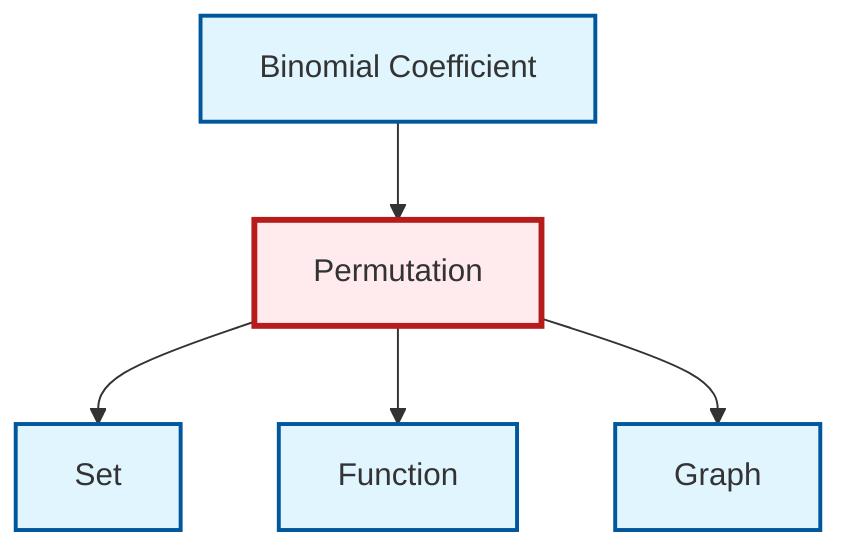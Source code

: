 graph TD
    classDef definition fill:#e1f5fe,stroke:#01579b,stroke-width:2px
    classDef theorem fill:#f3e5f5,stroke:#4a148c,stroke-width:2px
    classDef axiom fill:#fff3e0,stroke:#e65100,stroke-width:2px
    classDef example fill:#e8f5e9,stroke:#1b5e20,stroke-width:2px
    classDef current fill:#ffebee,stroke:#b71c1c,stroke-width:3px
    def-graph["Graph"]:::definition
    def-function["Function"]:::definition
    def-binomial-coefficient["Binomial Coefficient"]:::definition
    def-set["Set"]:::definition
    def-permutation["Permutation"]:::definition
    def-permutation --> def-set
    def-permutation --> def-function
    def-binomial-coefficient --> def-permutation
    def-permutation --> def-graph
    class def-permutation current